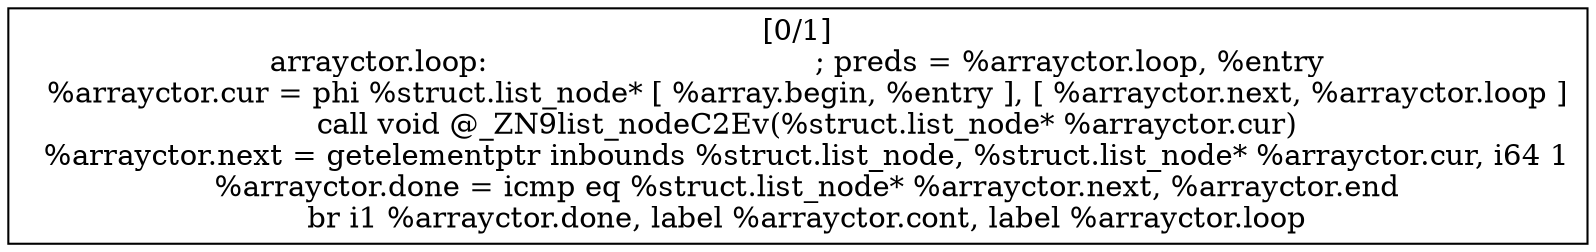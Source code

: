
digraph G {


node92 [label="[0/1]
arrayctor.loop:                                   ; preds = %arrayctor.loop, %entry
  %arrayctor.cur = phi %struct.list_node* [ %array.begin, %entry ], [ %arrayctor.next, %arrayctor.loop ]
  call void @_ZN9list_nodeC2Ev(%struct.list_node* %arrayctor.cur)
  %arrayctor.next = getelementptr inbounds %struct.list_node, %struct.list_node* %arrayctor.cur, i64 1
  %arrayctor.done = icmp eq %struct.list_node* %arrayctor.next, %arrayctor.end
  br i1 %arrayctor.done, label %arrayctor.cont, label %arrayctor.loop
",shape=rectangle ]



}

